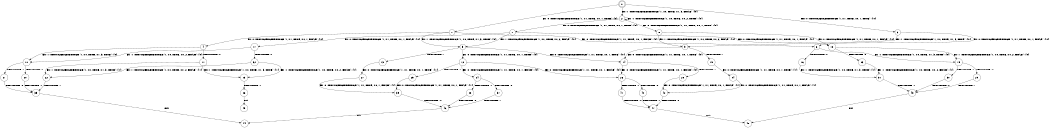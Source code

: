 digraph BCG {
size = "7, 10.5";
center = TRUE;
node [shape = circle];
0 [peripheries = 2];
0 -> 1 [label = "EX !0 !ATOMIC_EXCH_BRANCH (1, +1, TRUE, +0, 1, TRUE) !{0}"];
0 -> 2 [label = "EX !1 !ATOMIC_EXCH_BRANCH (1, +0, TRUE, +1, 3, FALSE) !{0}"];
0 -> 3 [label = "EX !0 !ATOMIC_EXCH_BRANCH (1, +1, TRUE, +0, 1, TRUE) !{0}"];
1 -> 4 [label = "EX !0 !ATOMIC_EXCH_BRANCH (1, +1, TRUE, +0, 1, FALSE) !{0}"];
1 -> 5 [label = "EX !1 !ATOMIC_EXCH_BRANCH (1, +0, TRUE, +1, 3, TRUE) !{0}"];
1 -> 6 [label = "EX !0 !ATOMIC_EXCH_BRANCH (1, +1, TRUE, +0, 1, FALSE) !{0}"];
2 -> 2 [label = "EX !1 !ATOMIC_EXCH_BRANCH (1, +0, TRUE, +0, 2, TRUE) !{0}"];
2 -> 7 [label = "EX !0 !ATOMIC_EXCH_BRANCH (1, +1, TRUE, +0, 1, TRUE) !{0}"];
2 -> 8 [label = "EX !0 !ATOMIC_EXCH_BRANCH (1, +1, TRUE, +0, 1, TRUE) !{0}"];
3 -> 9 [label = "EX !1 !ATOMIC_EXCH_BRANCH (1, +0, TRUE, +1, 3, TRUE) !{0}"];
3 -> 6 [label = "EX !0 !ATOMIC_EXCH_BRANCH (1, +1, TRUE, +0, 1, FALSE) !{0}"];
4 -> 10 [label = "EX !1 !ATOMIC_EXCH_BRANCH (1, +0, TRUE, +1, 3, TRUE) !{0}"];
4 -> 11 [label = "TERMINATE !0"];
5 -> 12 [label = "EX !0 !ATOMIC_EXCH_BRANCH (1, +1, TRUE, +0, 1, TRUE) !{0}"];
5 -> 13 [label = "TERMINATE !1"];
5 -> 14 [label = "EX !0 !ATOMIC_EXCH_BRANCH (1, +1, TRUE, +0, 1, TRUE) !{0}"];
6 -> 15 [label = "EX !1 !ATOMIC_EXCH_BRANCH (1, +0, TRUE, +1, 3, TRUE) !{0}"];
6 -> 16 [label = "TERMINATE !0"];
7 -> 17 [label = "EX !0 !ATOMIC_EXCH_BRANCH (1, +1, TRUE, +0, 1, FALSE) !{0}"];
7 -> 5 [label = "EX !1 !ATOMIC_EXCH_BRANCH (1, +0, TRUE, +0, 2, FALSE) !{0}"];
7 -> 18 [label = "EX !0 !ATOMIC_EXCH_BRANCH (1, +1, TRUE, +0, 1, FALSE) !{0}"];
8 -> 9 [label = "EX !1 !ATOMIC_EXCH_BRANCH (1, +0, TRUE, +0, 2, FALSE) !{0}"];
8 -> 18 [label = "EX !0 !ATOMIC_EXCH_BRANCH (1, +1, TRUE, +0, 1, FALSE) !{0}"];
9 -> 19 [label = "TERMINATE !1"];
9 -> 14 [label = "EX !0 !ATOMIC_EXCH_BRANCH (1, +1, TRUE, +0, 1, TRUE) !{0}"];
10 -> 20 [label = "TERMINATE !0"];
10 -> 21 [label = "TERMINATE !1"];
11 -> 22 [label = "EX !1 !ATOMIC_EXCH_BRANCH (1, +0, TRUE, +1, 3, TRUE) !{1}"];
11 -> 23 [label = "EX !1 !ATOMIC_EXCH_BRANCH (1, +0, TRUE, +1, 3, TRUE) !{1}"];
12 -> 24 [label = "EX !0 !ATOMIC_EXCH_BRANCH (1, +1, TRUE, +0, 1, FALSE) !{0}"];
12 -> 25 [label = "TERMINATE !1"];
12 -> 26 [label = "EX !0 !ATOMIC_EXCH_BRANCH (1, +1, TRUE, +0, 1, FALSE) !{0}"];
13 -> 27 [label = "EX !0 !ATOMIC_EXCH_BRANCH (1, +1, TRUE, +0, 1, TRUE) !{1}"];
14 -> 28 [label = "TERMINATE !1"];
14 -> 26 [label = "EX !0 !ATOMIC_EXCH_BRANCH (1, +1, TRUE, +0, 1, FALSE) !{0}"];
15 -> 29 [label = "TERMINATE !0"];
15 -> 30 [label = "TERMINATE !1"];
16 -> 31 [label = "EX !1 !ATOMIC_EXCH_BRANCH (1, +0, TRUE, +1, 3, TRUE) !{1}"];
17 -> 10 [label = "EX !1 !ATOMIC_EXCH_BRANCH (1, +0, TRUE, +0, 2, FALSE) !{0}"];
17 -> 32 [label = "TERMINATE !0"];
18 -> 15 [label = "EX !1 !ATOMIC_EXCH_BRANCH (1, +0, TRUE, +0, 2, FALSE) !{0}"];
18 -> 33 [label = "TERMINATE !0"];
19 -> 34 [label = "EX !0 !ATOMIC_EXCH_BRANCH (1, +1, TRUE, +0, 1, TRUE) !{1}"];
20 -> 35 [label = "TERMINATE !1"];
21 -> 35 [label = "TERMINATE !0"];
22 -> 35 [label = "TERMINATE !1"];
23 -> 36 [label = "TERMINATE !1"];
24 -> 37 [label = "TERMINATE !0"];
24 -> 38 [label = "TERMINATE !1"];
25 -> 39 [label = "EX !0 !ATOMIC_EXCH_BRANCH (1, +1, TRUE, +0, 1, FALSE) !{1}"];
26 -> 40 [label = "TERMINATE !0"];
26 -> 41 [label = "TERMINATE !1"];
27 -> 39 [label = "EX !0 !ATOMIC_EXCH_BRANCH (1, +1, TRUE, +0, 1, FALSE) !{1}"];
28 -> 42 [label = "EX !0 !ATOMIC_EXCH_BRANCH (1, +1, TRUE, +0, 1, FALSE) !{1}"];
29 -> 43 [label = "TERMINATE !1"];
30 -> 43 [label = "TERMINATE !0"];
31 -> 43 [label = "TERMINATE !1"];
32 -> 22 [label = "EX !1 !ATOMIC_EXCH_BRANCH (1, +0, TRUE, +0, 2, FALSE) !{1}"];
32 -> 23 [label = "EX !1 !ATOMIC_EXCH_BRANCH (1, +0, TRUE, +0, 2, FALSE) !{1}"];
33 -> 31 [label = "EX !1 !ATOMIC_EXCH_BRANCH (1, +0, TRUE, +0, 2, FALSE) !{1}"];
34 -> 42 [label = "EX !0 !ATOMIC_EXCH_BRANCH (1, +1, TRUE, +0, 1, FALSE) !{1}"];
35 -> 44 [label = "exit"];
36 -> 45 [label = "exit"];
37 -> 46 [label = "TERMINATE !1"];
38 -> 46 [label = "TERMINATE !0"];
39 -> 46 [label = "TERMINATE !0"];
40 -> 47 [label = "TERMINATE !1"];
41 -> 47 [label = "TERMINATE !0"];
42 -> 47 [label = "TERMINATE !0"];
43 -> 48 [label = "exit"];
46 -> 44 [label = "exit"];
47 -> 48 [label = "exit"];
}
